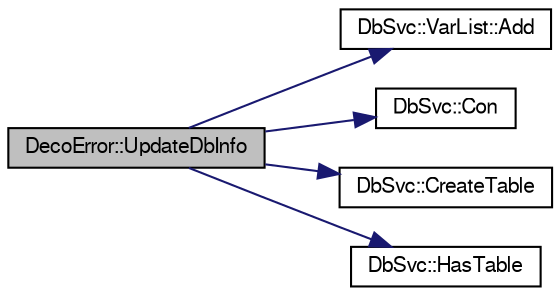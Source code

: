 digraph "DecoError::UpdateDbInfo"
{
  bgcolor="transparent";
  edge [fontname="FreeSans",fontsize="10",labelfontname="FreeSans",labelfontsize="10"];
  node [fontname="FreeSans",fontsize="10",shape=record];
  rankdir="LR";
  Node1 [label="DecoError::UpdateDbInfo",height=0.2,width=0.4,color="black", fillcolor="grey75", style="filled" fontcolor="black"];
  Node1 -> Node2 [color="midnightblue",fontsize="10",style="solid",fontname="FreeSans"];
  Node2 [label="DbSvc::VarList::Add",height=0.2,width=0.4,color="black",URL="$da/dfa/classDbSvc_1_1VarList.html#a8835fc0ecc4041873b5e15dbb35a5218"];
  Node1 -> Node3 [color="midnightblue",fontsize="10",style="solid",fontname="FreeSans"];
  Node3 [label="DbSvc::Con",height=0.2,width=0.4,color="black",URL="$d2/da4/classDbSvc.html#af342c238c151003ac35ca3e96f60d02e"];
  Node1 -> Node4 [color="midnightblue",fontsize="10",style="solid",fontname="FreeSans"];
  Node4 [label="DbSvc::CreateTable",height=0.2,width=0.4,color="black",URL="$d2/da4/classDbSvc.html#abc037dbd5084422aacdfa76bd0e8d2b7"];
  Node1 -> Node5 [color="midnightblue",fontsize="10",style="solid",fontname="FreeSans"];
  Node5 [label="DbSvc::HasTable",height=0.2,width=0.4,color="black",URL="$d2/da4/classDbSvc.html#af7e30673551b9cbc6d0ad9e37e4ec35b"];
}
